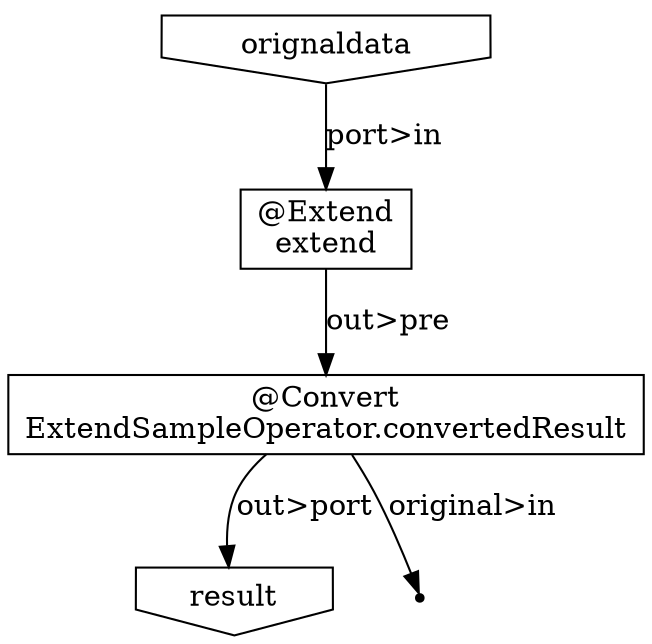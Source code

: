 digraph {
    "933d299e-d4ba-4b05-bae0-be39e0e0d284" [shape=box, label="@Extend\nextend"];
    "058e8bae-d305-4d05-96aa-85f6442611e0" [shape=invhouse, label="result"];
    "edd402eb-7fb1-4916-9cbe-d352b4dbefec" [shape=point];
    "6a8d516f-26e5-4e29-a789-6e2998573495" [shape=box, label="@Convert\nExtendSampleOperator.convertedResult"];
    "c4d433dc-65a1-47c9-88c4-ed1286685568" [shape=invhouse, label="orignaldata"];
    "933d299e-d4ba-4b05-bae0-be39e0e0d284" -> "6a8d516f-26e5-4e29-a789-6e2998573495" [label="out>pre"];
    "6a8d516f-26e5-4e29-a789-6e2998573495" -> "edd402eb-7fb1-4916-9cbe-d352b4dbefec" [label="original>in"];
    "6a8d516f-26e5-4e29-a789-6e2998573495" -> "058e8bae-d305-4d05-96aa-85f6442611e0" [label="out>port"];
    "c4d433dc-65a1-47c9-88c4-ed1286685568" -> "933d299e-d4ba-4b05-bae0-be39e0e0d284" [label="port>in"];
}
